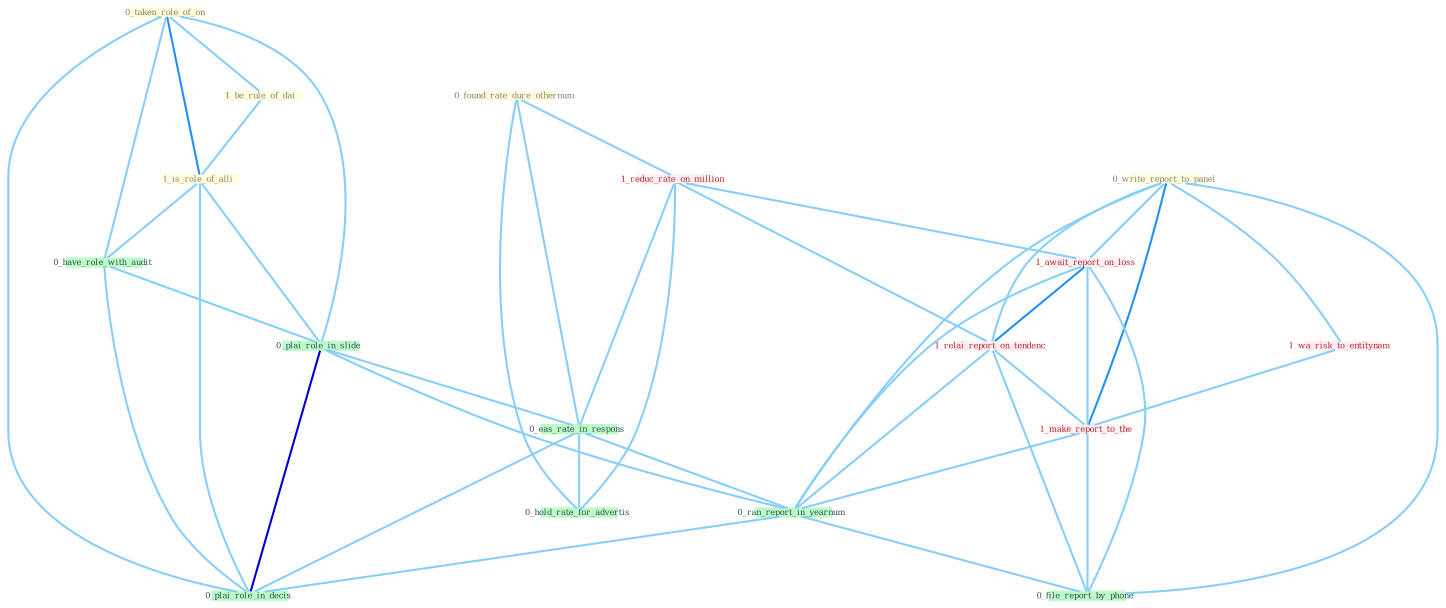 Graph G{ 
    node
    [shape=polygon,style=filled,width=.5,height=.06,color="#BDFCC9",fixedsize=true,fontsize=4,
    fontcolor="#2f4f4f"];
    {node
    [color="#ffffe0", fontcolor="#8b7d6b"] "0_found_rate_dure_othernum " "0_taken_role_of_on " "1_be_rule_of_dai " "1_is_role_of_alli " "0_write_report_to_panel "}
{node [color="#fff0f5", fontcolor="#b22222"] "1_wa_risk_to_entitynam " "1_reduc_rate_on_million " "1_await_report_on_loss " "1_relai_report_on_tendenc " "1_make_report_to_the "}
edge [color="#B0E2FF"];

	"0_found_rate_dure_othernum " -- "1_reduc_rate_on_million " [w="1", color="#87cefa" ];
	"0_found_rate_dure_othernum " -- "0_eas_rate_in_respons " [w="1", color="#87cefa" ];
	"0_found_rate_dure_othernum " -- "0_hold_rate_for_advertis " [w="1", color="#87cefa" ];
	"0_taken_role_of_on " -- "1_be_rule_of_dai " [w="1", color="#87cefa" ];
	"0_taken_role_of_on " -- "1_is_role_of_alli " [w="2", color="#1e90ff" , len=0.8];
	"0_taken_role_of_on " -- "0_have_role_with_audit " [w="1", color="#87cefa" ];
	"0_taken_role_of_on " -- "0_plai_role_in_slide " [w="1", color="#87cefa" ];
	"0_taken_role_of_on " -- "0_plai_role_in_decis " [w="1", color="#87cefa" ];
	"1_be_rule_of_dai " -- "1_is_role_of_alli " [w="1", color="#87cefa" ];
	"1_is_role_of_alli " -- "0_have_role_with_audit " [w="1", color="#87cefa" ];
	"1_is_role_of_alli " -- "0_plai_role_in_slide " [w="1", color="#87cefa" ];
	"1_is_role_of_alli " -- "0_plai_role_in_decis " [w="1", color="#87cefa" ];
	"0_write_report_to_panel " -- "1_wa_risk_to_entitynam " [w="1", color="#87cefa" ];
	"0_write_report_to_panel " -- "1_await_report_on_loss " [w="1", color="#87cefa" ];
	"0_write_report_to_panel " -- "1_relai_report_on_tendenc " [w="1", color="#87cefa" ];
	"0_write_report_to_panel " -- "1_make_report_to_the " [w="2", color="#1e90ff" , len=0.8];
	"0_write_report_to_panel " -- "0_ran_report_in_yearnum " [w="1", color="#87cefa" ];
	"0_write_report_to_panel " -- "0_file_report_by_phone " [w="1", color="#87cefa" ];
	"1_wa_risk_to_entitynam " -- "1_make_report_to_the " [w="1", color="#87cefa" ];
	"0_have_role_with_audit " -- "0_plai_role_in_slide " [w="1", color="#87cefa" ];
	"0_have_role_with_audit " -- "0_plai_role_in_decis " [w="1", color="#87cefa" ];
	"1_reduc_rate_on_million " -- "1_await_report_on_loss " [w="1", color="#87cefa" ];
	"1_reduc_rate_on_million " -- "1_relai_report_on_tendenc " [w="1", color="#87cefa" ];
	"1_reduc_rate_on_million " -- "0_eas_rate_in_respons " [w="1", color="#87cefa" ];
	"1_reduc_rate_on_million " -- "0_hold_rate_for_advertis " [w="1", color="#87cefa" ];
	"1_await_report_on_loss " -- "1_relai_report_on_tendenc " [w="2", color="#1e90ff" , len=0.8];
	"1_await_report_on_loss " -- "1_make_report_to_the " [w="1", color="#87cefa" ];
	"1_await_report_on_loss " -- "0_ran_report_in_yearnum " [w="1", color="#87cefa" ];
	"1_await_report_on_loss " -- "0_file_report_by_phone " [w="1", color="#87cefa" ];
	"1_relai_report_on_tendenc " -- "1_make_report_to_the " [w="1", color="#87cefa" ];
	"1_relai_report_on_tendenc " -- "0_ran_report_in_yearnum " [w="1", color="#87cefa" ];
	"1_relai_report_on_tendenc " -- "0_file_report_by_phone " [w="1", color="#87cefa" ];
	"0_plai_role_in_slide " -- "0_eas_rate_in_respons " [w="1", color="#87cefa" ];
	"0_plai_role_in_slide " -- "0_ran_report_in_yearnum " [w="1", color="#87cefa" ];
	"0_plai_role_in_slide " -- "0_plai_role_in_decis " [w="3", color="#0000cd" , len=0.6];
	"1_make_report_to_the " -- "0_ran_report_in_yearnum " [w="1", color="#87cefa" ];
	"1_make_report_to_the " -- "0_file_report_by_phone " [w="1", color="#87cefa" ];
	"0_eas_rate_in_respons " -- "0_ran_report_in_yearnum " [w="1", color="#87cefa" ];
	"0_eas_rate_in_respons " -- "0_plai_role_in_decis " [w="1", color="#87cefa" ];
	"0_eas_rate_in_respons " -- "0_hold_rate_for_advertis " [w="1", color="#87cefa" ];
	"0_ran_report_in_yearnum " -- "0_file_report_by_phone " [w="1", color="#87cefa" ];
	"0_ran_report_in_yearnum " -- "0_plai_role_in_decis " [w="1", color="#87cefa" ];
}